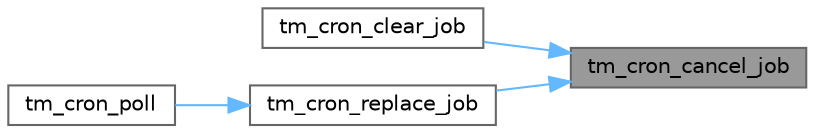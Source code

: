 digraph "tm_cron_cancel_job"
{
 // INTERACTIVE_SVG=YES
 // LATEX_PDF_SIZE
  bgcolor="transparent";
  edge [fontname=Helvetica,fontsize=10,labelfontname=Helvetica,labelfontsize=10];
  node [fontname=Helvetica,fontsize=10,shape=box,height=0.2,width=0.4];
  rankdir="RL";
  Node1 [id="Node000001",label="tm_cron_cancel_job",height=0.2,width=0.4,color="gray40", fillcolor="grey60", style="filled", fontcolor="black",tooltip=" "];
  Node1 -> Node2 [id="edge1_Node000001_Node000002",dir="back",color="steelblue1",style="solid",tooltip=" "];
  Node2 [id="Node000002",label="tm_cron_clear_job",height=0.2,width=0.4,color="grey40", fillcolor="white", style="filled",URL="$cron_8c.html#ad6420545adbb6aee58100ea948b847c2",tooltip=" "];
  Node1 -> Node3 [id="edge2_Node000001_Node000003",dir="back",color="steelblue1",style="solid",tooltip=" "];
  Node3 [id="Node000003",label="tm_cron_replace_job",height=0.2,width=0.4,color="grey40", fillcolor="white", style="filled",URL="$cron_8h.html#aa4dc612a9a51f266f2344d02ab4a4da8",tooltip=" "];
  Node3 -> Node4 [id="edge3_Node000003_Node000004",dir="back",color="steelblue1",style="solid",tooltip=" "];
  Node4 [id="Node000004",label="tm_cron_poll",height=0.2,width=0.4,color="grey40", fillcolor="white", style="filled",URL="$cron_8c.html#aba0331747ce8989a513b91f8f7b5fc0e",tooltip=" "];
}
